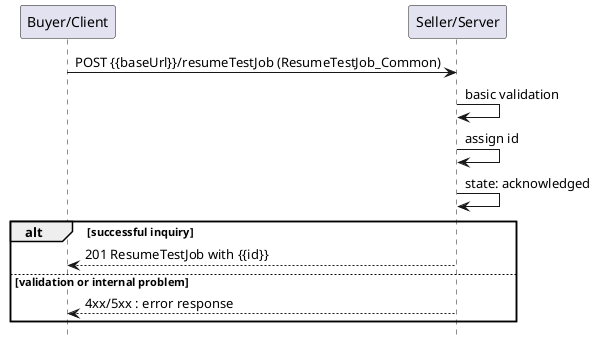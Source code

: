 @startuml useCase19


hide footbox

participant "Buyer/Client" as B
participant "Seller/Server" as S

B -> S : POST {{baseUrl}}/resumeTestJob (ResumeTestJob_Common)

S -> S : basic validation
S -> S : assign id
S -> S : state: acknowledged
alt successful inquiry
    B <-- S : 201 ResumeTestJob with {{id}}
else validation or internal problem
    B <-- S: 4xx/5xx : error response
end

@enduml